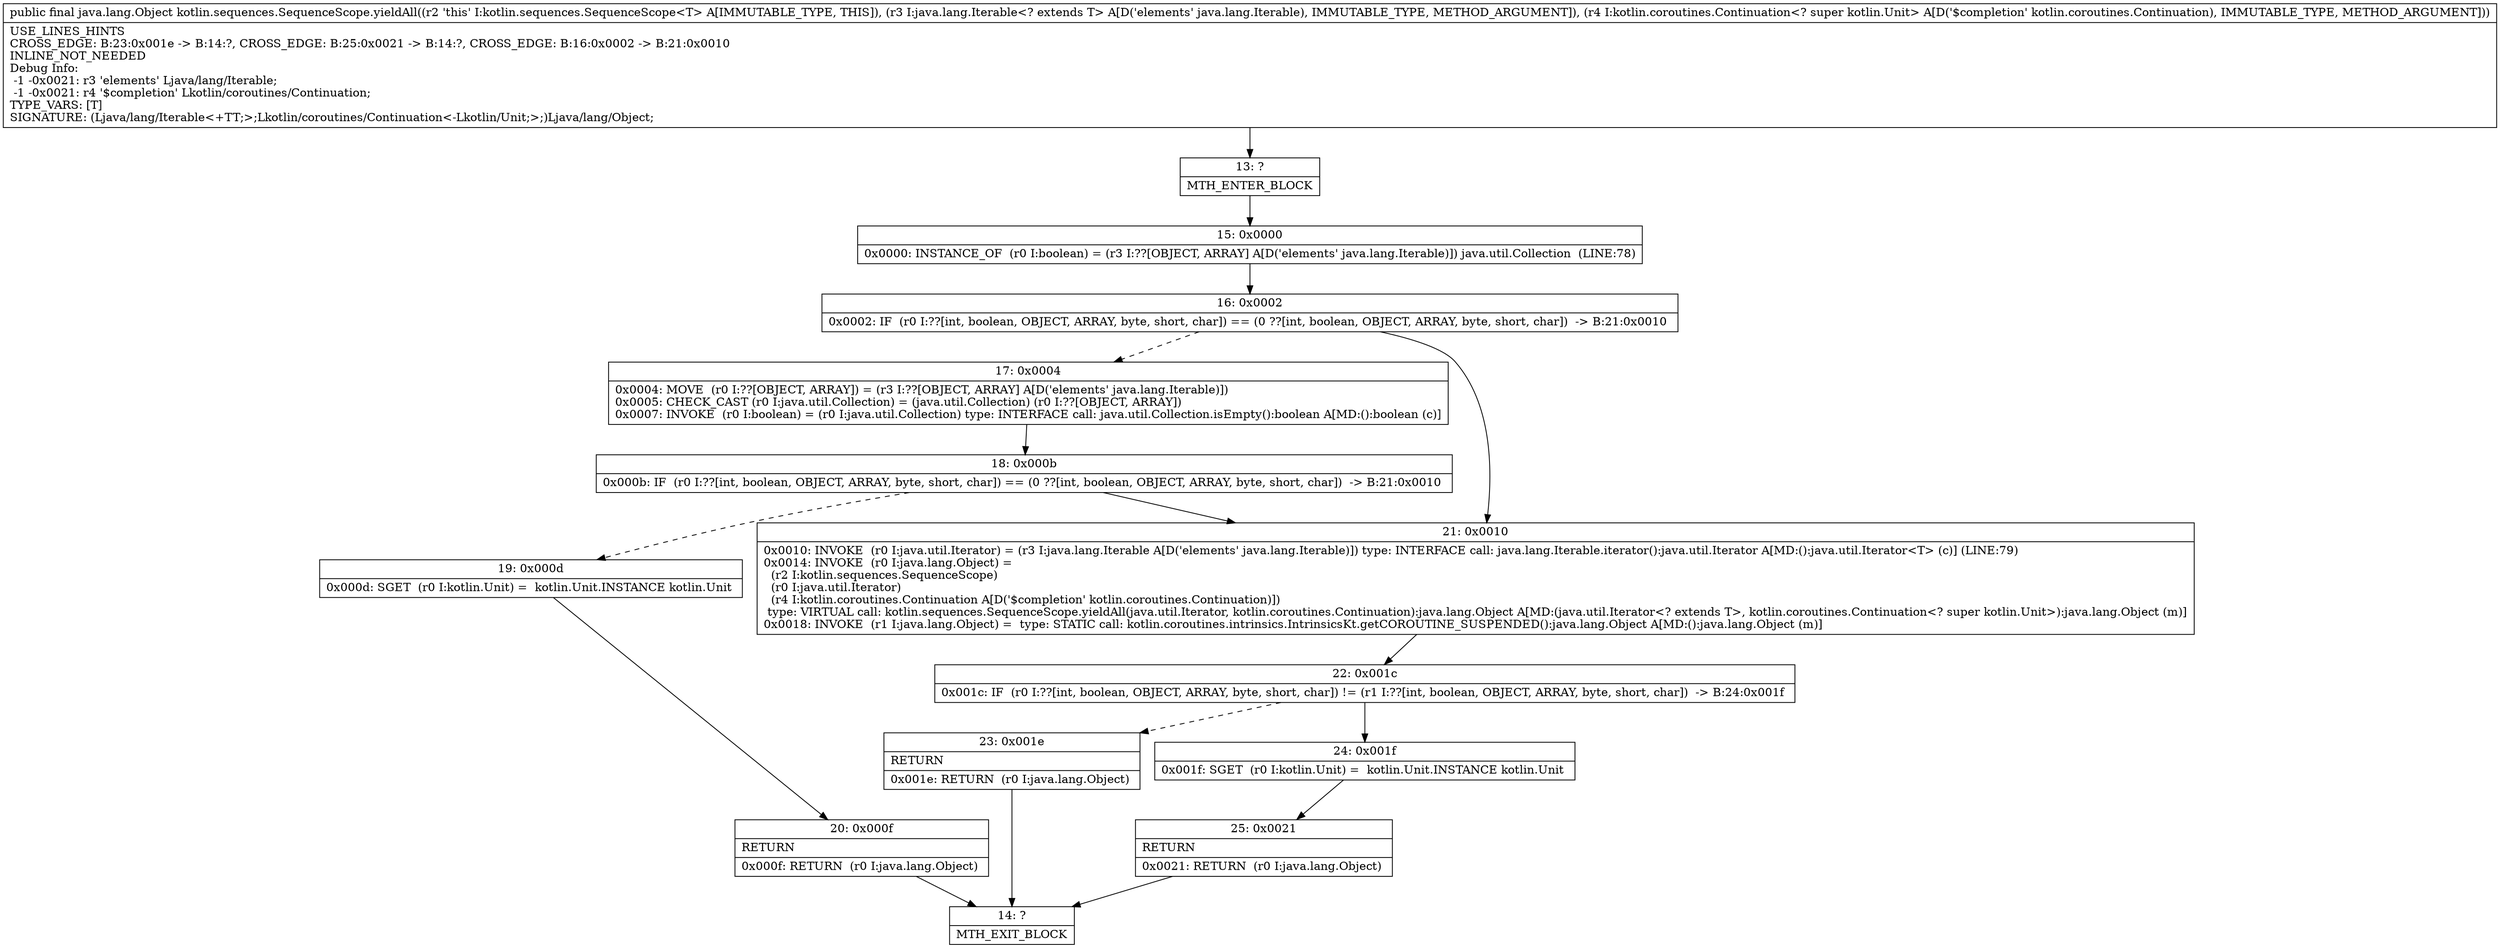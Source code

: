 digraph "CFG forkotlin.sequences.SequenceScope.yieldAll(Ljava\/lang\/Iterable;Lkotlin\/coroutines\/Continuation;)Ljava\/lang\/Object;" {
Node_13 [shape=record,label="{13\:\ ?|MTH_ENTER_BLOCK\l}"];
Node_15 [shape=record,label="{15\:\ 0x0000|0x0000: INSTANCE_OF  (r0 I:boolean) = (r3 I:??[OBJECT, ARRAY] A[D('elements' java.lang.Iterable)]) java.util.Collection  (LINE:78)\l}"];
Node_16 [shape=record,label="{16\:\ 0x0002|0x0002: IF  (r0 I:??[int, boolean, OBJECT, ARRAY, byte, short, char]) == (0 ??[int, boolean, OBJECT, ARRAY, byte, short, char])  \-\> B:21:0x0010 \l}"];
Node_17 [shape=record,label="{17\:\ 0x0004|0x0004: MOVE  (r0 I:??[OBJECT, ARRAY]) = (r3 I:??[OBJECT, ARRAY] A[D('elements' java.lang.Iterable)]) \l0x0005: CHECK_CAST (r0 I:java.util.Collection) = (java.util.Collection) (r0 I:??[OBJECT, ARRAY]) \l0x0007: INVOKE  (r0 I:boolean) = (r0 I:java.util.Collection) type: INTERFACE call: java.util.Collection.isEmpty():boolean A[MD:():boolean (c)]\l}"];
Node_18 [shape=record,label="{18\:\ 0x000b|0x000b: IF  (r0 I:??[int, boolean, OBJECT, ARRAY, byte, short, char]) == (0 ??[int, boolean, OBJECT, ARRAY, byte, short, char])  \-\> B:21:0x0010 \l}"];
Node_19 [shape=record,label="{19\:\ 0x000d|0x000d: SGET  (r0 I:kotlin.Unit) =  kotlin.Unit.INSTANCE kotlin.Unit \l}"];
Node_20 [shape=record,label="{20\:\ 0x000f|RETURN\l|0x000f: RETURN  (r0 I:java.lang.Object) \l}"];
Node_14 [shape=record,label="{14\:\ ?|MTH_EXIT_BLOCK\l}"];
Node_21 [shape=record,label="{21\:\ 0x0010|0x0010: INVOKE  (r0 I:java.util.Iterator) = (r3 I:java.lang.Iterable A[D('elements' java.lang.Iterable)]) type: INTERFACE call: java.lang.Iterable.iterator():java.util.Iterator A[MD:():java.util.Iterator\<T\> (c)] (LINE:79)\l0x0014: INVOKE  (r0 I:java.lang.Object) = \l  (r2 I:kotlin.sequences.SequenceScope)\l  (r0 I:java.util.Iterator)\l  (r4 I:kotlin.coroutines.Continuation A[D('$completion' kotlin.coroutines.Continuation)])\l type: VIRTUAL call: kotlin.sequences.SequenceScope.yieldAll(java.util.Iterator, kotlin.coroutines.Continuation):java.lang.Object A[MD:(java.util.Iterator\<? extends T\>, kotlin.coroutines.Continuation\<? super kotlin.Unit\>):java.lang.Object (m)]\l0x0018: INVOKE  (r1 I:java.lang.Object) =  type: STATIC call: kotlin.coroutines.intrinsics.IntrinsicsKt.getCOROUTINE_SUSPENDED():java.lang.Object A[MD:():java.lang.Object (m)]\l}"];
Node_22 [shape=record,label="{22\:\ 0x001c|0x001c: IF  (r0 I:??[int, boolean, OBJECT, ARRAY, byte, short, char]) != (r1 I:??[int, boolean, OBJECT, ARRAY, byte, short, char])  \-\> B:24:0x001f \l}"];
Node_23 [shape=record,label="{23\:\ 0x001e|RETURN\l|0x001e: RETURN  (r0 I:java.lang.Object) \l}"];
Node_24 [shape=record,label="{24\:\ 0x001f|0x001f: SGET  (r0 I:kotlin.Unit) =  kotlin.Unit.INSTANCE kotlin.Unit \l}"];
Node_25 [shape=record,label="{25\:\ 0x0021|RETURN\l|0x0021: RETURN  (r0 I:java.lang.Object) \l}"];
MethodNode[shape=record,label="{public final java.lang.Object kotlin.sequences.SequenceScope.yieldAll((r2 'this' I:kotlin.sequences.SequenceScope\<T\> A[IMMUTABLE_TYPE, THIS]), (r3 I:java.lang.Iterable\<? extends T\> A[D('elements' java.lang.Iterable), IMMUTABLE_TYPE, METHOD_ARGUMENT]), (r4 I:kotlin.coroutines.Continuation\<? super kotlin.Unit\> A[D('$completion' kotlin.coroutines.Continuation), IMMUTABLE_TYPE, METHOD_ARGUMENT]))  | USE_LINES_HINTS\lCROSS_EDGE: B:23:0x001e \-\> B:14:?, CROSS_EDGE: B:25:0x0021 \-\> B:14:?, CROSS_EDGE: B:16:0x0002 \-\> B:21:0x0010\lINLINE_NOT_NEEDED\lDebug Info:\l  \-1 \-0x0021: r3 'elements' Ljava\/lang\/Iterable;\l  \-1 \-0x0021: r4 '$completion' Lkotlin\/coroutines\/Continuation;\lTYPE_VARS: [T]\lSIGNATURE: (Ljava\/lang\/Iterable\<+TT;\>;Lkotlin\/coroutines\/Continuation\<\-Lkotlin\/Unit;\>;)Ljava\/lang\/Object;\l}"];
MethodNode -> Node_13;Node_13 -> Node_15;
Node_15 -> Node_16;
Node_16 -> Node_17[style=dashed];
Node_16 -> Node_21;
Node_17 -> Node_18;
Node_18 -> Node_19[style=dashed];
Node_18 -> Node_21;
Node_19 -> Node_20;
Node_20 -> Node_14;
Node_21 -> Node_22;
Node_22 -> Node_23[style=dashed];
Node_22 -> Node_24;
Node_23 -> Node_14;
Node_24 -> Node_25;
Node_25 -> Node_14;
}

